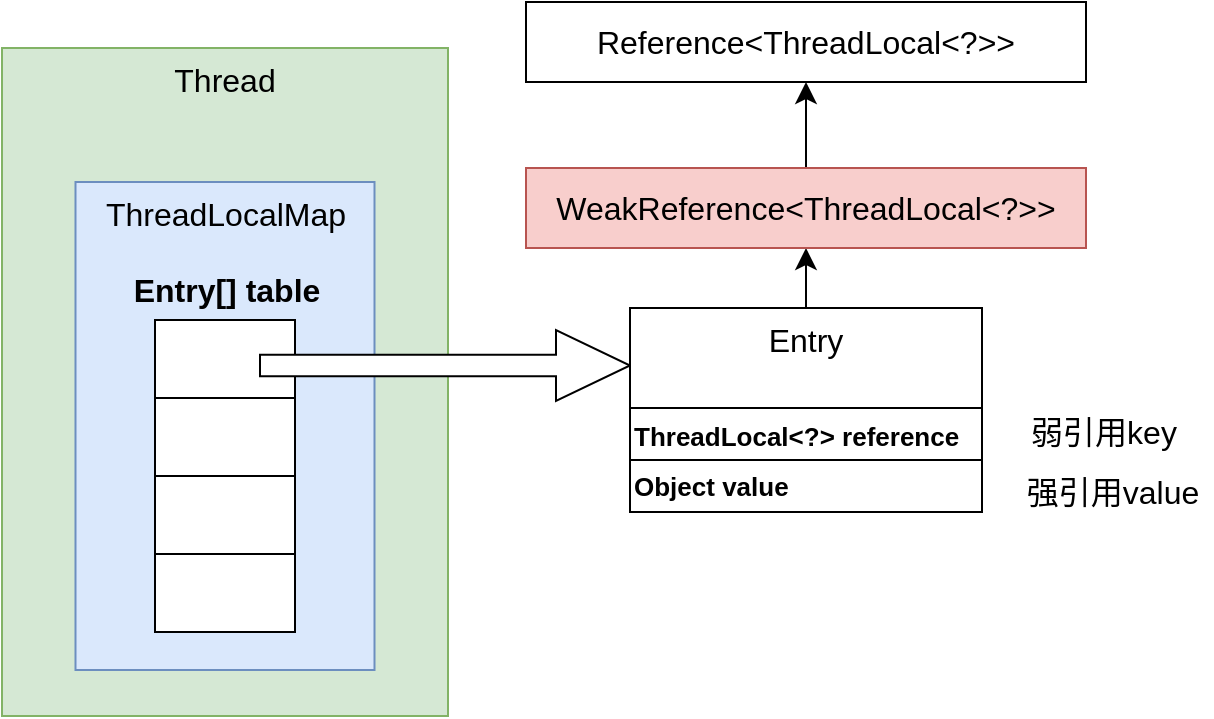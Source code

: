 <mxfile version="22.1.20" type="github">
  <diagram name="第 1 页" id="uHLw3TmJLCXWFf_zV81D">
    <mxGraphModel dx="1450" dy="980" grid="0" gridSize="10" guides="1" tooltips="1" connect="1" arrows="1" fold="1" page="0" pageScale="1" pageWidth="827" pageHeight="1169" math="0" shadow="0">
      <root>
        <mxCell id="0" />
        <mxCell id="1" parent="0" />
        <mxCell id="KVEjDBjLpTc_PZI36SYm-2" value="Thread" style="rounded=0;whiteSpace=wrap;html=1;fontSize=16;verticalAlign=top;fillColor=#d5e8d4;strokeColor=#82b366;" vertex="1" parent="1">
          <mxGeometry x="-157" y="12" width="223" height="334" as="geometry" />
        </mxCell>
        <mxCell id="KVEjDBjLpTc_PZI36SYm-3" value="ThreadLocalMap" style="rounded=0;whiteSpace=wrap;html=1;fontSize=16;verticalAlign=top;fillColor=#dae8fc;strokeColor=#6c8ebf;" vertex="1" parent="1">
          <mxGeometry x="-120.25" y="79" width="149.5" height="244" as="geometry" />
        </mxCell>
        <mxCell id="KVEjDBjLpTc_PZI36SYm-4" value="" style="rounded=0;whiteSpace=wrap;html=1;fontSize=16;" vertex="1" parent="1">
          <mxGeometry x="-80.5" y="148" width="70" height="39" as="geometry" />
        </mxCell>
        <mxCell id="KVEjDBjLpTc_PZI36SYm-31" value="" style="rounded=0;whiteSpace=wrap;html=1;fontSize=16;" vertex="1" parent="1">
          <mxGeometry x="-80.5" y="187" width="70" height="39" as="geometry" />
        </mxCell>
        <mxCell id="KVEjDBjLpTc_PZI36SYm-32" value="" style="rounded=0;whiteSpace=wrap;html=1;fontSize=16;" vertex="1" parent="1">
          <mxGeometry x="-80.5" y="226" width="70" height="39" as="geometry" />
        </mxCell>
        <mxCell id="KVEjDBjLpTc_PZI36SYm-33" value="" style="rounded=0;whiteSpace=wrap;html=1;fontSize=16;" vertex="1" parent="1">
          <mxGeometry x="-80.5" y="265" width="70" height="39" as="geometry" />
        </mxCell>
        <mxCell id="KVEjDBjLpTc_PZI36SYm-34" value="Entry[] table" style="text;strokeColor=none;fillColor=none;html=1;fontSize=16;fontStyle=1;verticalAlign=middle;align=center;" vertex="1" parent="1">
          <mxGeometry x="-95.5" y="113" width="100" height="40" as="geometry" />
        </mxCell>
        <mxCell id="KVEjDBjLpTc_PZI36SYm-36" value="" style="shape=singleArrow;direction=east;whiteSpace=wrap;html=1;fontSize=16;" vertex="1" parent="1">
          <mxGeometry x="-28" y="153" width="185" height="35.5" as="geometry" />
        </mxCell>
        <mxCell id="KVEjDBjLpTc_PZI36SYm-41" style="edgeStyle=none;curved=1;rounded=0;orthogonalLoop=1;jettySize=auto;html=1;exitX=0.5;exitY=0;exitDx=0;exitDy=0;entryX=0.5;entryY=1;entryDx=0;entryDy=0;fontSize=12;startSize=8;endSize=8;" edge="1" parent="1" source="KVEjDBjLpTc_PZI36SYm-37" target="KVEjDBjLpTc_PZI36SYm-38">
          <mxGeometry relative="1" as="geometry" />
        </mxCell>
        <mxCell id="KVEjDBjLpTc_PZI36SYm-37" value="Entry" style="whiteSpace=wrap;html=1;align=center;fontSize=16;verticalAlign=top;" vertex="1" parent="1">
          <mxGeometry x="157" y="142" width="176" height="50" as="geometry" />
        </mxCell>
        <mxCell id="KVEjDBjLpTc_PZI36SYm-40" style="edgeStyle=none;curved=1;rounded=0;orthogonalLoop=1;jettySize=auto;html=1;exitX=0.5;exitY=0;exitDx=0;exitDy=0;entryX=0.5;entryY=1;entryDx=0;entryDy=0;fontSize=12;startSize=8;endSize=8;" edge="1" parent="1" source="KVEjDBjLpTc_PZI36SYm-38" target="KVEjDBjLpTc_PZI36SYm-39">
          <mxGeometry relative="1" as="geometry" />
        </mxCell>
        <mxCell id="KVEjDBjLpTc_PZI36SYm-38" value="WeakReference&amp;lt;ThreadLocal&amp;lt;?&amp;gt;&amp;gt;" style="whiteSpace=wrap;html=1;align=center;fontSize=16;fillColor=#f8cecc;strokeColor=#b85450;" vertex="1" parent="1">
          <mxGeometry x="105" y="72" width="280" height="40" as="geometry" />
        </mxCell>
        <mxCell id="KVEjDBjLpTc_PZI36SYm-39" value="Reference&amp;lt;ThreadLocal&amp;lt;?&amp;gt;&amp;gt;" style="whiteSpace=wrap;html=1;align=center;fontSize=16;" vertex="1" parent="1">
          <mxGeometry x="105" y="-11" width="280" height="40" as="geometry" />
        </mxCell>
        <mxCell id="KVEjDBjLpTc_PZI36SYm-42" value="弱引用key" style="text;html=1;strokeColor=none;fillColor=none;align=center;verticalAlign=middle;whiteSpace=wrap;rounded=0;fontSize=16;" vertex="1" parent="1">
          <mxGeometry x="349" y="188.5" width="90" height="30" as="geometry" />
        </mxCell>
        <mxCell id="KVEjDBjLpTc_PZI36SYm-43" value="&lt;font style=&quot;font-size: 13px;&quot;&gt;ThreadLocal&amp;lt;?&amp;gt; reference&lt;/font&gt;" style="rounded=0;whiteSpace=wrap;html=1;fontSize=16;align=left;fontStyle=1" vertex="1" parent="1">
          <mxGeometry x="157" y="192" width="176" height="26" as="geometry" />
        </mxCell>
        <mxCell id="KVEjDBjLpTc_PZI36SYm-44" value="Object value" style="rounded=0;whiteSpace=wrap;html=1;fontSize=13;align=left;fontStyle=1" vertex="1" parent="1">
          <mxGeometry x="157" y="218" width="176" height="26" as="geometry" />
        </mxCell>
        <mxCell id="KVEjDBjLpTc_PZI36SYm-45" value="强引用value" style="text;html=1;strokeColor=none;fillColor=none;align=center;verticalAlign=middle;whiteSpace=wrap;rounded=0;fontSize=16;" vertex="1" parent="1">
          <mxGeometry x="349" y="218.5" width="99" height="30" as="geometry" />
        </mxCell>
      </root>
    </mxGraphModel>
  </diagram>
</mxfile>
